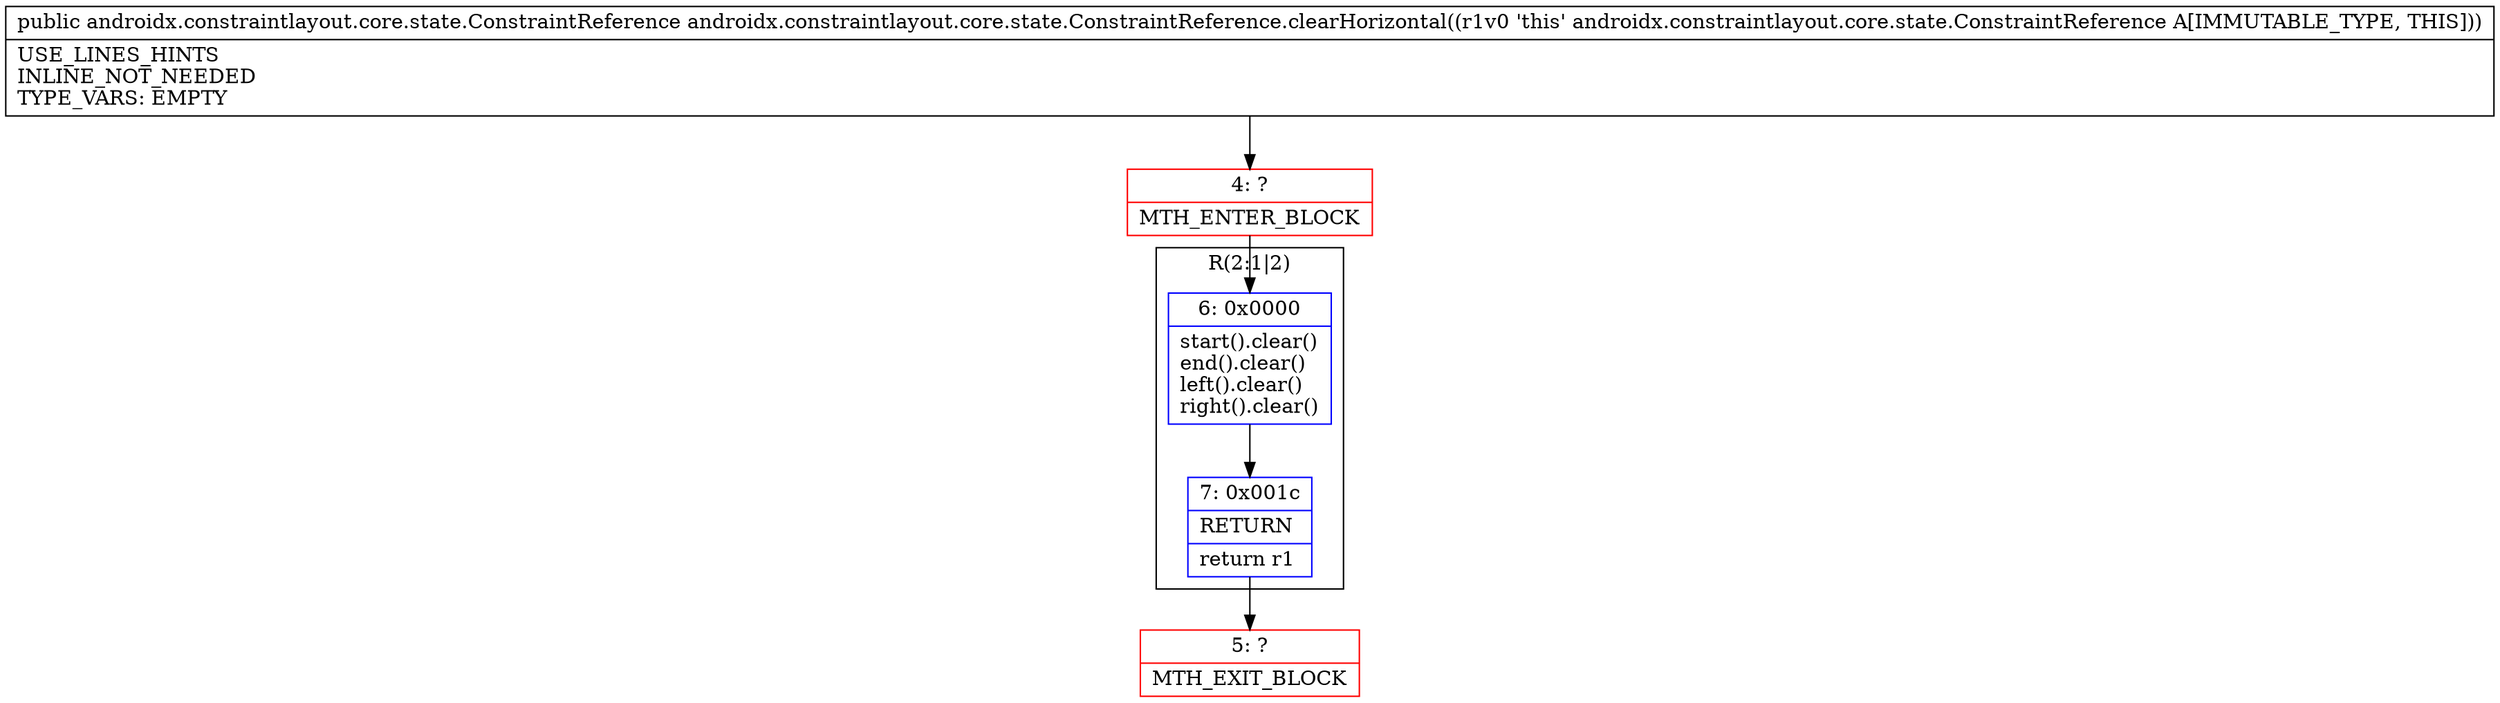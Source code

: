 digraph "CFG forandroidx.constraintlayout.core.state.ConstraintReference.clearHorizontal()Landroidx\/constraintlayout\/core\/state\/ConstraintReference;" {
subgraph cluster_Region_1976545997 {
label = "R(2:1|2)";
node [shape=record,color=blue];
Node_6 [shape=record,label="{6\:\ 0x0000|start().clear()\lend().clear()\lleft().clear()\lright().clear()\l}"];
Node_7 [shape=record,label="{7\:\ 0x001c|RETURN\l|return r1\l}"];
}
Node_4 [shape=record,color=red,label="{4\:\ ?|MTH_ENTER_BLOCK\l}"];
Node_5 [shape=record,color=red,label="{5\:\ ?|MTH_EXIT_BLOCK\l}"];
MethodNode[shape=record,label="{public androidx.constraintlayout.core.state.ConstraintReference androidx.constraintlayout.core.state.ConstraintReference.clearHorizontal((r1v0 'this' androidx.constraintlayout.core.state.ConstraintReference A[IMMUTABLE_TYPE, THIS]))  | USE_LINES_HINTS\lINLINE_NOT_NEEDED\lTYPE_VARS: EMPTY\l}"];
MethodNode -> Node_4;Node_6 -> Node_7;
Node_7 -> Node_5;
Node_4 -> Node_6;
}

